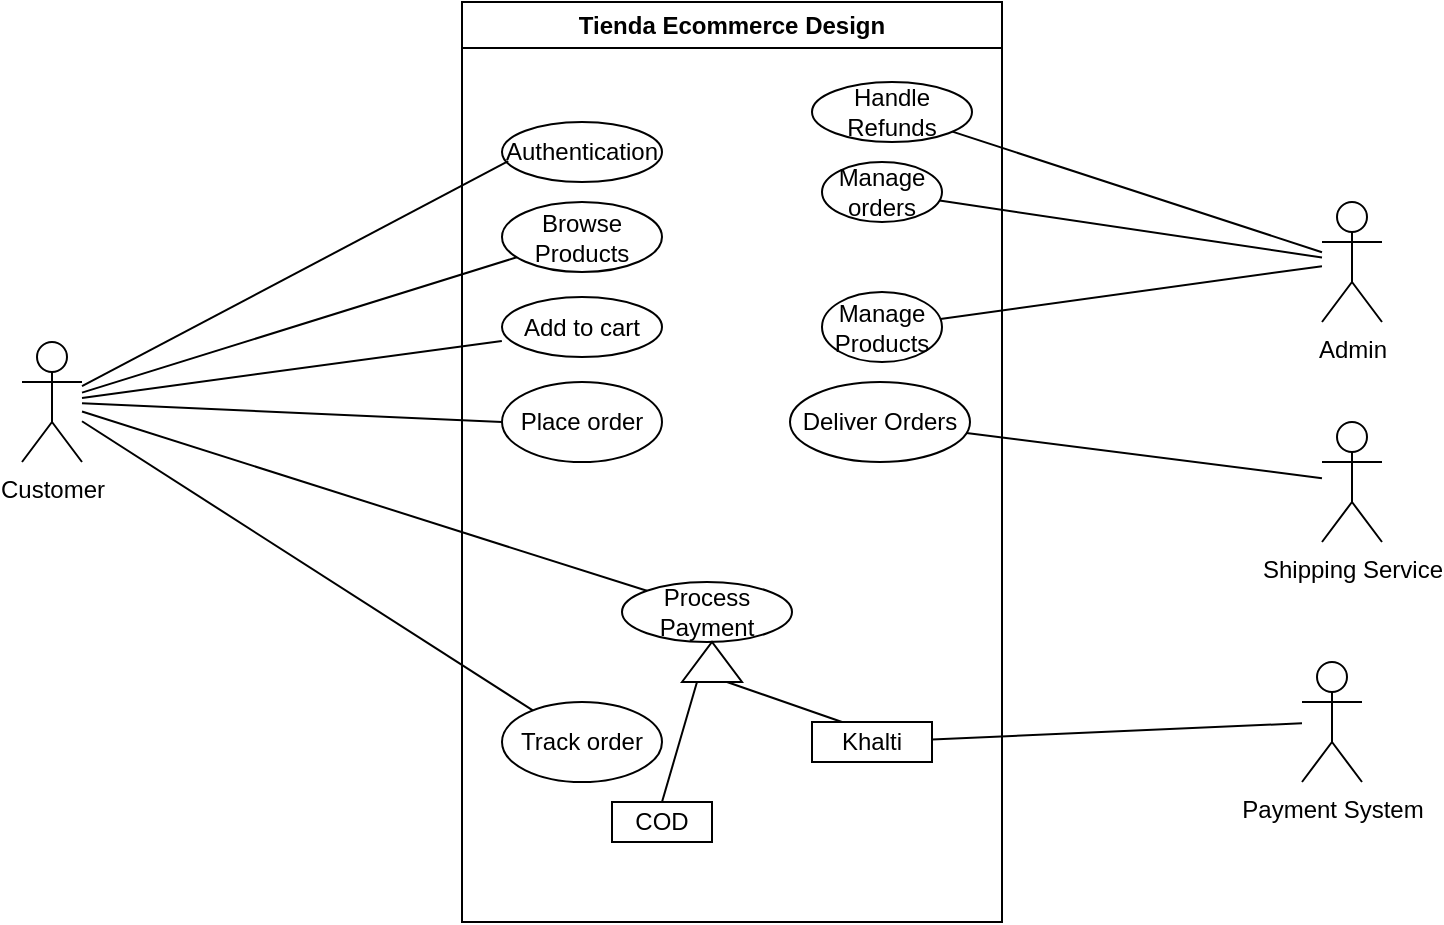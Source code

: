 <mxfile version="26.0.16">
  <diagram name="Page-1" id="2xKNmPbRvTcJsNJkrDok">
    <mxGraphModel dx="1247" dy="690" grid="1" gridSize="10" guides="1" tooltips="1" connect="1" arrows="1" fold="1" page="1" pageScale="1" pageWidth="850" pageHeight="1100" math="0" shadow="0">
      <root>
        <mxCell id="0" />
        <mxCell id="1" parent="0" />
        <mxCell id="_DyhmnH1X0i6e9Q3qZGH-2" value="&lt;div&gt;Tienda Ecommerce Design&lt;/div&gt;" style="swimlane;whiteSpace=wrap;html=1;" vertex="1" parent="1">
          <mxGeometry x="300" y="210" width="270" height="460" as="geometry" />
        </mxCell>
        <mxCell id="_DyhmnH1X0i6e9Q3qZGH-4" value="&lt;div&gt;Authentication&lt;/div&gt;" style="ellipse;whiteSpace=wrap;html=1;" vertex="1" parent="_DyhmnH1X0i6e9Q3qZGH-2">
          <mxGeometry x="20" y="60" width="80" height="30" as="geometry" />
        </mxCell>
        <mxCell id="_DyhmnH1X0i6e9Q3qZGH-6" value="Add to cart" style="ellipse;whiteSpace=wrap;html=1;" vertex="1" parent="_DyhmnH1X0i6e9Q3qZGH-2">
          <mxGeometry x="20.0" y="147.5" width="80" height="30" as="geometry" />
        </mxCell>
        <mxCell id="_DyhmnH1X0i6e9Q3qZGH-9" value="Place order" style="ellipse;whiteSpace=wrap;html=1;" vertex="1" parent="_DyhmnH1X0i6e9Q3qZGH-2">
          <mxGeometry x="20" y="190" width="80" height="40" as="geometry" />
        </mxCell>
        <mxCell id="_DyhmnH1X0i6e9Q3qZGH-37" value="Browse Products" style="ellipse;whiteSpace=wrap;html=1;" vertex="1" parent="_DyhmnH1X0i6e9Q3qZGH-2">
          <mxGeometry x="20" y="100" width="80" height="35" as="geometry" />
        </mxCell>
        <mxCell id="_DyhmnH1X0i6e9Q3qZGH-39" value="&lt;div&gt;Manage orders&lt;/div&gt;" style="ellipse;whiteSpace=wrap;html=1;" vertex="1" parent="_DyhmnH1X0i6e9Q3qZGH-2">
          <mxGeometry x="180" y="80" width="60" height="30" as="geometry" />
        </mxCell>
        <mxCell id="_DyhmnH1X0i6e9Q3qZGH-41" value="&lt;div&gt;Track order&lt;/div&gt;" style="ellipse;whiteSpace=wrap;html=1;" vertex="1" parent="_DyhmnH1X0i6e9Q3qZGH-2">
          <mxGeometry x="20" y="350" width="80" height="40" as="geometry" />
        </mxCell>
        <mxCell id="_DyhmnH1X0i6e9Q3qZGH-44" value="Manage Products" style="ellipse;whiteSpace=wrap;html=1;" vertex="1" parent="_DyhmnH1X0i6e9Q3qZGH-2">
          <mxGeometry x="180" y="145" width="60" height="35" as="geometry" />
        </mxCell>
        <mxCell id="_DyhmnH1X0i6e9Q3qZGH-53" value="Deliver Orders" style="ellipse;whiteSpace=wrap;html=1;" vertex="1" parent="_DyhmnH1X0i6e9Q3qZGH-2">
          <mxGeometry x="164" y="190" width="90" height="40" as="geometry" />
        </mxCell>
        <mxCell id="_DyhmnH1X0i6e9Q3qZGH-64" value="Process Payment" style="ellipse;whiteSpace=wrap;html=1;" vertex="1" parent="_DyhmnH1X0i6e9Q3qZGH-2">
          <mxGeometry x="80" y="290" width="85" height="30" as="geometry" />
        </mxCell>
        <mxCell id="_DyhmnH1X0i6e9Q3qZGH-50" value="Handle Refunds" style="ellipse;whiteSpace=wrap;html=1;" vertex="1" parent="_DyhmnH1X0i6e9Q3qZGH-2">
          <mxGeometry x="175" y="40" width="80" height="30" as="geometry" />
        </mxCell>
        <mxCell id="_DyhmnH1X0i6e9Q3qZGH-72" value="" style="triangle;whiteSpace=wrap;html=1;rotation=-90;" vertex="1" parent="_DyhmnH1X0i6e9Q3qZGH-2">
          <mxGeometry x="115" y="315" width="20" height="30" as="geometry" />
        </mxCell>
        <mxCell id="_DyhmnH1X0i6e9Q3qZGH-75" value="COD" style="whiteSpace=wrap;html=1;" vertex="1" parent="_DyhmnH1X0i6e9Q3qZGH-2">
          <mxGeometry x="75" y="400" width="50" height="20" as="geometry" />
        </mxCell>
        <mxCell id="_DyhmnH1X0i6e9Q3qZGH-76" value="Khalti" style="rounded=0;whiteSpace=wrap;html=1;" vertex="1" parent="_DyhmnH1X0i6e9Q3qZGH-2">
          <mxGeometry x="175" y="360" width="60" height="20" as="geometry" />
        </mxCell>
        <mxCell id="_DyhmnH1X0i6e9Q3qZGH-77" value="" style="endArrow=none;html=1;rounded=0;entryX=0;entryY=0.75;entryDx=0;entryDy=0;exitX=0.25;exitY=0;exitDx=0;exitDy=0;" edge="1" parent="_DyhmnH1X0i6e9Q3qZGH-2" source="_DyhmnH1X0i6e9Q3qZGH-76" target="_DyhmnH1X0i6e9Q3qZGH-72">
          <mxGeometry width="50" height="50" relative="1" as="geometry">
            <mxPoint x="-200" y="410" as="sourcePoint" />
            <mxPoint x="-150" y="360" as="targetPoint" />
          </mxGeometry>
        </mxCell>
        <mxCell id="_DyhmnH1X0i6e9Q3qZGH-3" value="&lt;div&gt;Customer&lt;/div&gt;&lt;div&gt;&lt;br&gt;&lt;/div&gt;" style="shape=umlActor;verticalLabelPosition=bottom;verticalAlign=top;html=1;outlineConnect=0;" vertex="1" parent="1">
          <mxGeometry x="80" y="380" width="30" height="60" as="geometry" />
        </mxCell>
        <mxCell id="_DyhmnH1X0i6e9Q3qZGH-5" value="" style="endArrow=none;html=1;rounded=0;entryX=0.039;entryY=0.653;entryDx=0;entryDy=0;entryPerimeter=0;" edge="1" parent="1" source="_DyhmnH1X0i6e9Q3qZGH-3" target="_DyhmnH1X0i6e9Q3qZGH-4">
          <mxGeometry width="50" height="50" relative="1" as="geometry">
            <mxPoint x="240" y="360" as="sourcePoint" />
            <mxPoint x="290" y="310" as="targetPoint" />
          </mxGeometry>
        </mxCell>
        <mxCell id="_DyhmnH1X0i6e9Q3qZGH-8" value="" style="endArrow=none;html=1;rounded=0;entryX=-0.001;entryY=0.733;entryDx=0;entryDy=0;entryPerimeter=0;" edge="1" parent="1" source="_DyhmnH1X0i6e9Q3qZGH-3" target="_DyhmnH1X0i6e9Q3qZGH-6">
          <mxGeometry width="50" height="50" relative="1" as="geometry">
            <mxPoint x="190" y="460" as="sourcePoint" />
            <mxPoint x="240" y="410" as="targetPoint" />
          </mxGeometry>
        </mxCell>
        <mxCell id="_DyhmnH1X0i6e9Q3qZGH-11" value="" style="endArrow=none;html=1;rounded=0;entryX=0;entryY=0.5;entryDx=0;entryDy=0;" edge="1" parent="1" source="_DyhmnH1X0i6e9Q3qZGH-3" target="_DyhmnH1X0i6e9Q3qZGH-9">
          <mxGeometry width="50" height="50" relative="1" as="geometry">
            <mxPoint x="110" y="410" as="sourcePoint" />
            <mxPoint x="250" y="440" as="targetPoint" />
          </mxGeometry>
        </mxCell>
        <mxCell id="_DyhmnH1X0i6e9Q3qZGH-36" value="&lt;div&gt;Admin&lt;/div&gt;" style="shape=umlActor;verticalLabelPosition=bottom;verticalAlign=top;html=1;outlineConnect=0;" vertex="1" parent="1">
          <mxGeometry x="730" y="310" width="30" height="60" as="geometry" />
        </mxCell>
        <mxCell id="_DyhmnH1X0i6e9Q3qZGH-38" value="" style="endArrow=none;html=1;rounded=0;" edge="1" parent="1" source="_DyhmnH1X0i6e9Q3qZGH-3" target="_DyhmnH1X0i6e9Q3qZGH-37">
          <mxGeometry width="50" height="50" relative="1" as="geometry">
            <mxPoint x="210" y="440" as="sourcePoint" />
            <mxPoint x="260" y="390" as="targetPoint" />
          </mxGeometry>
        </mxCell>
        <mxCell id="_DyhmnH1X0i6e9Q3qZGH-40" value="" style="endArrow=none;html=1;rounded=0;" edge="1" parent="1" source="_DyhmnH1X0i6e9Q3qZGH-39" target="_DyhmnH1X0i6e9Q3qZGH-36">
          <mxGeometry width="50" height="50" relative="1" as="geometry">
            <mxPoint x="520.001" y="314.696" as="sourcePoint" />
            <mxPoint x="713.97" y="396.8" as="targetPoint" />
          </mxGeometry>
        </mxCell>
        <mxCell id="_DyhmnH1X0i6e9Q3qZGH-43" value="" style="endArrow=none;html=1;rounded=0;" edge="1" parent="1" source="_DyhmnH1X0i6e9Q3qZGH-3" target="_DyhmnH1X0i6e9Q3qZGH-41">
          <mxGeometry width="50" height="50" relative="1" as="geometry">
            <mxPoint x="160" y="550" as="sourcePoint" />
            <mxPoint x="210" y="500" as="targetPoint" />
          </mxGeometry>
        </mxCell>
        <mxCell id="_DyhmnH1X0i6e9Q3qZGH-45" value="" style="endArrow=none;html=1;rounded=0;" edge="1" parent="1" source="_DyhmnH1X0i6e9Q3qZGH-44" target="_DyhmnH1X0i6e9Q3qZGH-36">
          <mxGeometry width="50" height="50" relative="1" as="geometry">
            <mxPoint x="130" y="590" as="sourcePoint" />
            <mxPoint x="180" y="540" as="targetPoint" />
          </mxGeometry>
        </mxCell>
        <mxCell id="_DyhmnH1X0i6e9Q3qZGH-46" value="&lt;div&gt;Payment System&lt;/div&gt;" style="shape=umlActor;verticalLabelPosition=bottom;verticalAlign=top;html=1;outlineConnect=0;" vertex="1" parent="1">
          <mxGeometry x="720" y="540" width="30" height="60" as="geometry" />
        </mxCell>
        <mxCell id="_DyhmnH1X0i6e9Q3qZGH-52" value="Shipping Service" style="shape=umlActor;verticalLabelPosition=bottom;verticalAlign=top;html=1;outlineConnect=0;" vertex="1" parent="1">
          <mxGeometry x="730" y="420" width="30" height="60" as="geometry" />
        </mxCell>
        <mxCell id="_DyhmnH1X0i6e9Q3qZGH-56" value="" style="endArrow=none;html=1;rounded=0;" edge="1" parent="1" source="_DyhmnH1X0i6e9Q3qZGH-52" target="_DyhmnH1X0i6e9Q3qZGH-53">
          <mxGeometry width="50" height="50" relative="1" as="geometry">
            <mxPoint x="460" y="680" as="sourcePoint" />
            <mxPoint x="510" y="630" as="targetPoint" />
          </mxGeometry>
        </mxCell>
        <mxCell id="_DyhmnH1X0i6e9Q3qZGH-66" value="" style="endArrow=none;html=1;rounded=0;" edge="1" parent="1" source="_DyhmnH1X0i6e9Q3qZGH-76" target="_DyhmnH1X0i6e9Q3qZGH-46">
          <mxGeometry width="50" height="50" relative="1" as="geometry">
            <mxPoint x="470" y="600" as="sourcePoint" />
            <mxPoint x="520" y="550" as="targetPoint" />
          </mxGeometry>
        </mxCell>
        <mxCell id="_DyhmnH1X0i6e9Q3qZGH-74" value="" style="endArrow=none;html=1;rounded=0;entryX=0;entryY=0.25;entryDx=0;entryDy=0;" edge="1" parent="1" target="_DyhmnH1X0i6e9Q3qZGH-72">
          <mxGeometry width="50" height="50" relative="1" as="geometry">
            <mxPoint x="400" y="610" as="sourcePoint" />
            <mxPoint x="220" y="570" as="targetPoint" />
          </mxGeometry>
        </mxCell>
        <mxCell id="_DyhmnH1X0i6e9Q3qZGH-78" value="" style="endArrow=none;html=1;rounded=0;" edge="1" parent="1" source="_DyhmnH1X0i6e9Q3qZGH-50" target="_DyhmnH1X0i6e9Q3qZGH-36">
          <mxGeometry width="50" height="50" relative="1" as="geometry">
            <mxPoint x="630" y="490" as="sourcePoint" />
            <mxPoint x="680" y="440" as="targetPoint" />
          </mxGeometry>
        </mxCell>
        <mxCell id="_DyhmnH1X0i6e9Q3qZGH-79" value="" style="endArrow=none;html=1;rounded=0;entryX=0;entryY=0;entryDx=0;entryDy=0;" edge="1" parent="1" source="_DyhmnH1X0i6e9Q3qZGH-3" target="_DyhmnH1X0i6e9Q3qZGH-64">
          <mxGeometry width="50" height="50" relative="1" as="geometry">
            <mxPoint x="110" y="600" as="sourcePoint" />
            <mxPoint x="160" y="550" as="targetPoint" />
          </mxGeometry>
        </mxCell>
      </root>
    </mxGraphModel>
  </diagram>
</mxfile>
